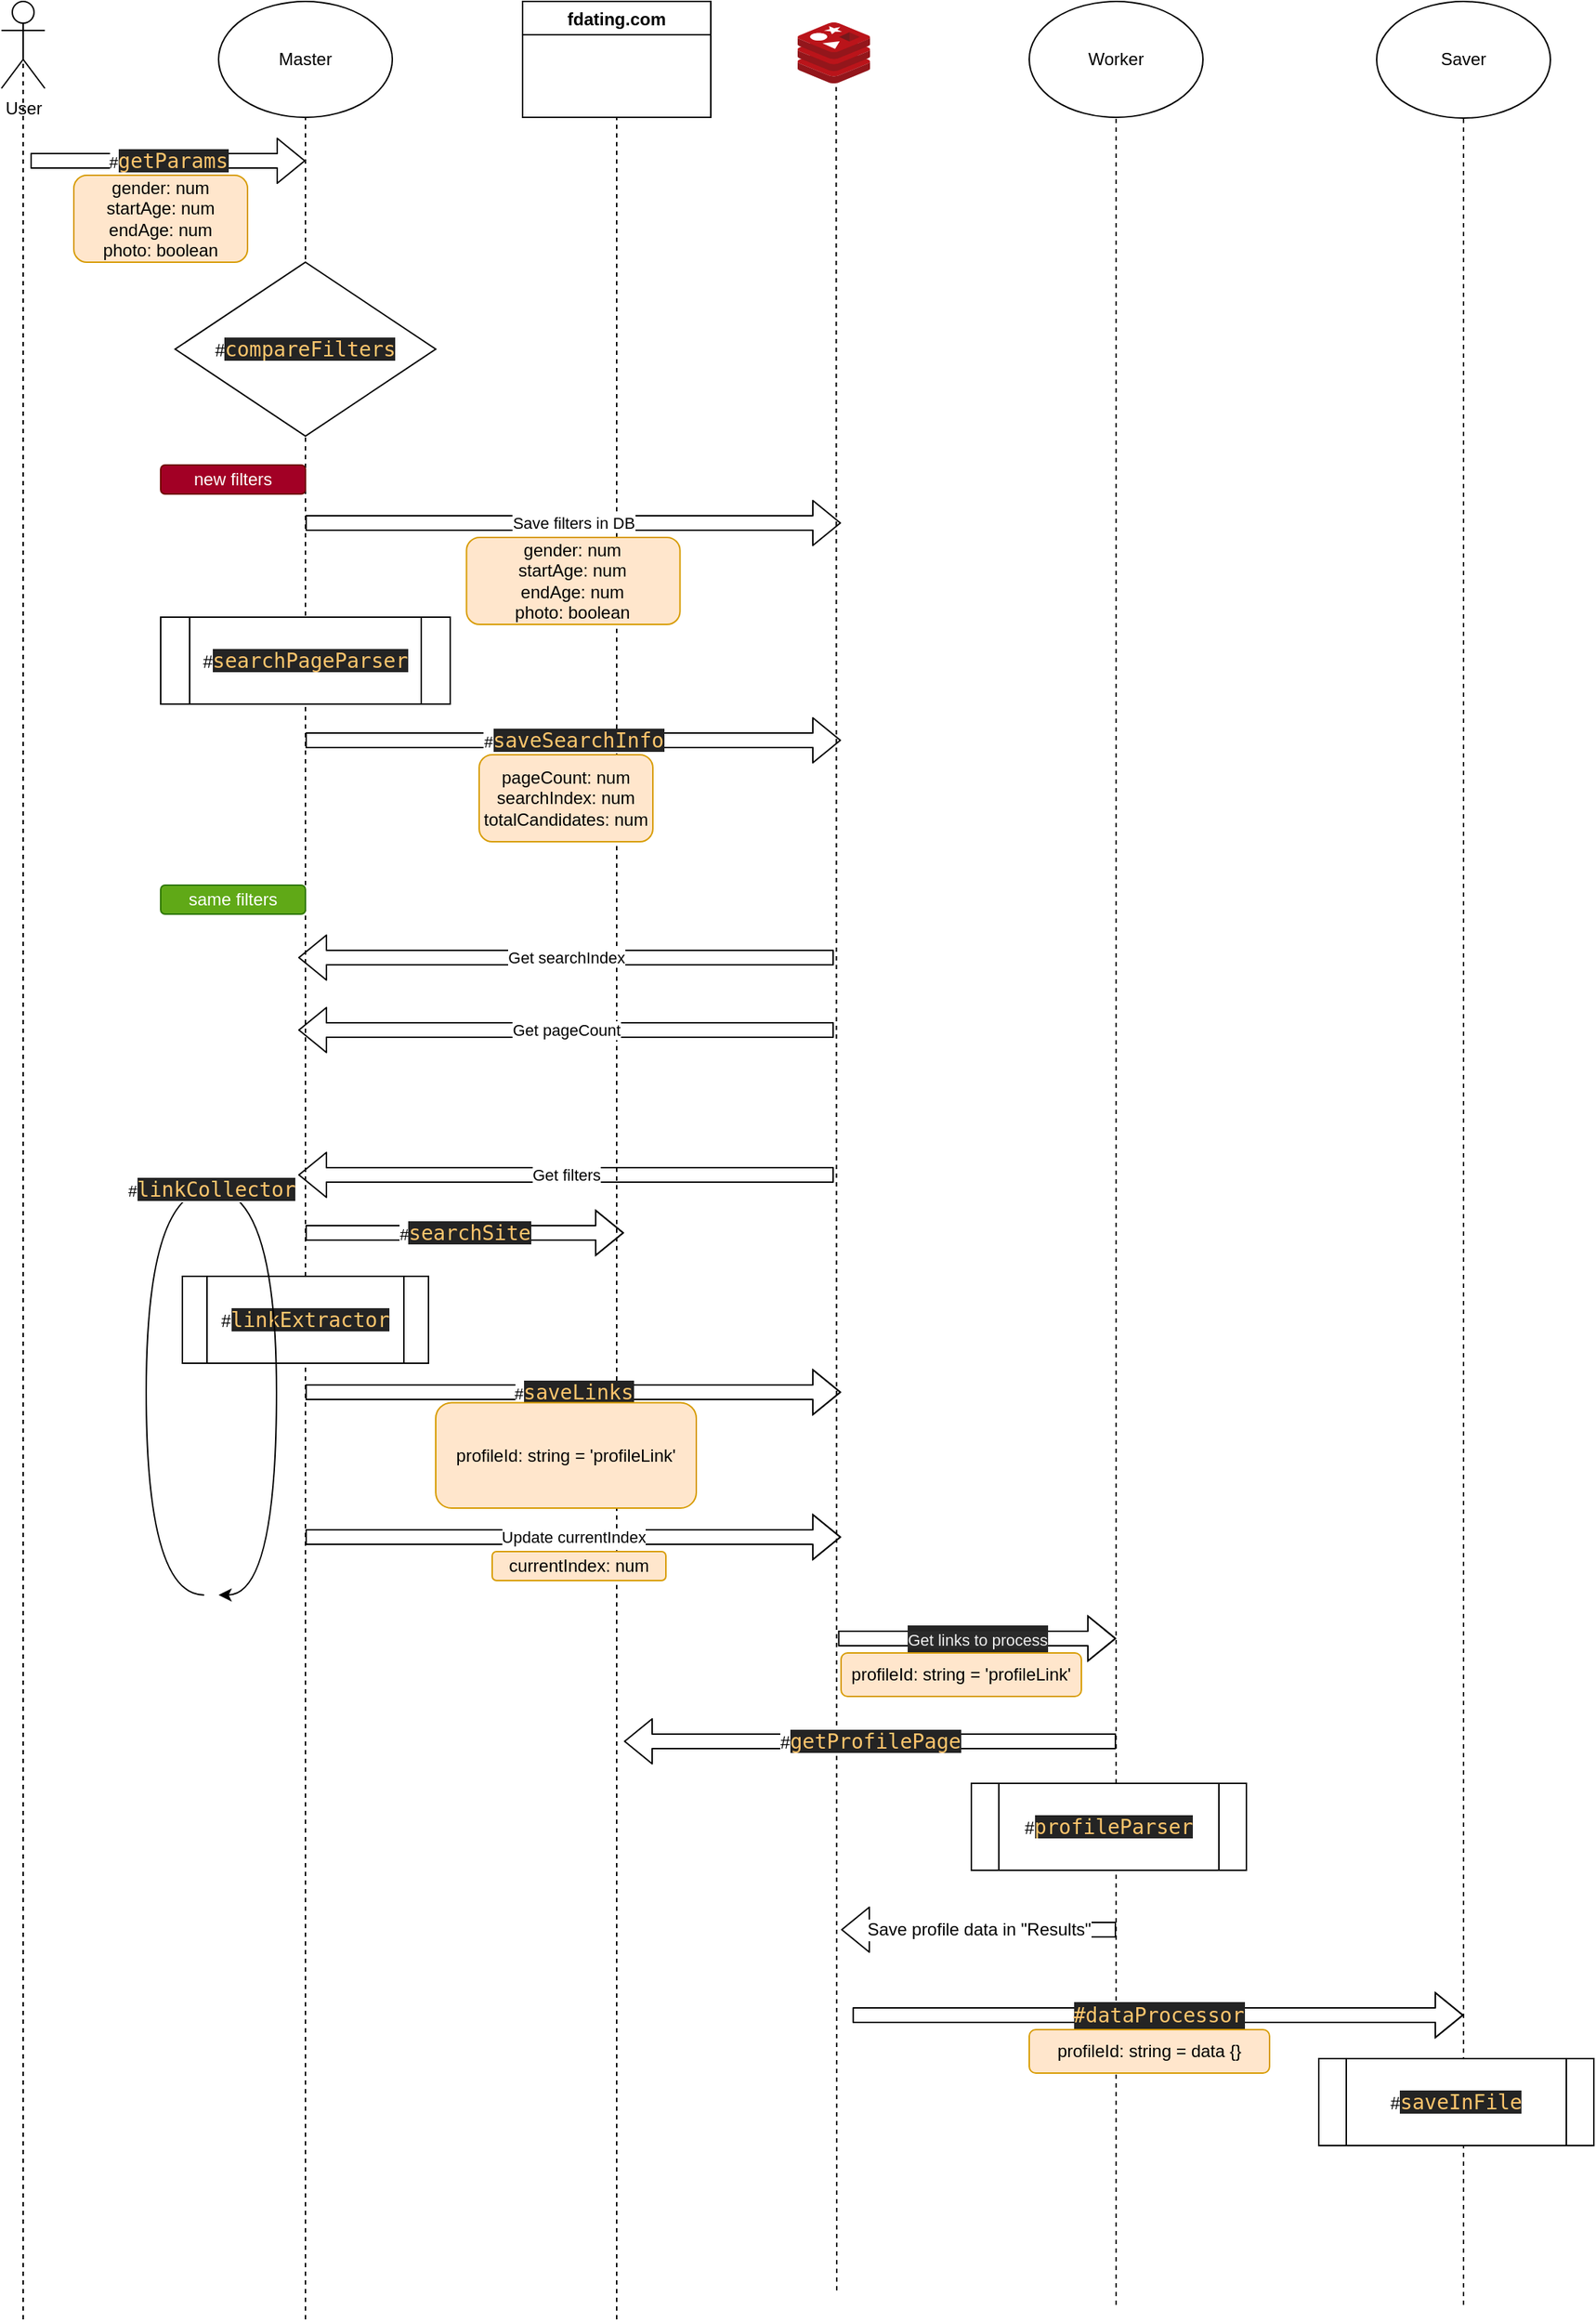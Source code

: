 <mxfile>
    <diagram id="SZXNvtV3E4CguaLO8lRz" name="Page-1">
        <mxGraphModel dx="807" dy="353" grid="1" gridSize="10" guides="1" tooltips="1" connect="1" arrows="1" fold="1" page="1" pageScale="1" pageWidth="1169" pageHeight="827" math="0" shadow="0">
            <root>
                <mxCell id="0"/>
                <mxCell id="1" style="locked=1;" parent="0"/>
                <mxCell id="25" value="" style="group;movable=0;resizable=0;rotatable=0;deletable=0;editable=0;connectable=0;" parent="1" vertex="1" connectable="0">
                    <mxGeometry x="410" y="40" width="130" height="1600" as="geometry"/>
                </mxCell>
                <mxCell id="4" value="fdating.com" style="swimlane;movable=0;resizable=0;rotatable=0;deletable=0;editable=0;connectable=0;" parent="25" vertex="1">
                    <mxGeometry width="130" height="80" as="geometry"/>
                </mxCell>
                <mxCell id="18" value="" style="endArrow=none;dashed=1;html=1;entryX=0.5;entryY=1;entryDx=0;entryDy=0;" parent="25" target="4" edge="1">
                    <mxGeometry width="50" height="50" relative="1" as="geometry">
                        <mxPoint x="65" y="1600.0" as="sourcePoint"/>
                        <mxPoint x="-140.0" y="184.615" as="targetPoint"/>
                    </mxGeometry>
                </mxCell>
                <mxCell id="27" value="" style="group;movable=0;resizable=0;rotatable=0;deletable=0;editable=0;connectable=0;" parent="1" vertex="1" connectable="0">
                    <mxGeometry x="1000" y="40" width="120" height="1600" as="geometry"/>
                </mxCell>
                <mxCell id="15" value="Saver" style="ellipse;whiteSpace=wrap;html=1;" parent="27" vertex="1">
                    <mxGeometry width="120" height="80.503" as="geometry"/>
                </mxCell>
                <mxCell id="20" value="" style="endArrow=none;dashed=1;html=1;entryX=0.5;entryY=1;entryDx=0;entryDy=0;" parent="27" target="15" edge="1">
                    <mxGeometry width="50" height="50" relative="1" as="geometry">
                        <mxPoint x="60" y="1590" as="sourcePoint"/>
                        <mxPoint x="-130" y="90.566" as="targetPoint"/>
                    </mxGeometry>
                </mxCell>
                <mxCell id="26" value="" style="group;movable=0;resizable=0;rotatable=0;deletable=0;editable=0;connectable=0;" parent="27" vertex="1" connectable="0">
                    <mxGeometry x="-240" width="120" height="1590" as="geometry"/>
                </mxCell>
                <mxCell id="14" value="Worker" style="ellipse;whiteSpace=wrap;html=1;" parent="26" vertex="1">
                    <mxGeometry width="120" height="80" as="geometry"/>
                </mxCell>
                <mxCell id="19" value="" style="endArrow=none;dashed=1;html=1;entryX=0.5;entryY=1;entryDx=0;entryDy=0;" parent="26" target="14" edge="1">
                    <mxGeometry width="50" height="50" relative="1" as="geometry">
                        <mxPoint x="60" y="1590" as="sourcePoint"/>
                        <mxPoint x="-155.0" y="185.844" as="targetPoint"/>
                    </mxGeometry>
                </mxCell>
                <mxCell id="28" value="" style="group;movable=0;resizable=0;rotatable=0;deletable=0;editable=0;connectable=0;" parent="1" vertex="1" connectable="0">
                    <mxGeometry x="200" y="40" width="120" height="1600" as="geometry"/>
                </mxCell>
                <mxCell id="11" value="Master" style="ellipse;whiteSpace=wrap;html=1;" parent="28" vertex="1">
                    <mxGeometry width="120" height="80" as="geometry"/>
                </mxCell>
                <mxCell id="16" value="" style="endArrow=none;dashed=1;html=1;entryX=0.5;entryY=1;entryDx=0;entryDy=0;" parent="28" target="11" edge="1">
                    <mxGeometry width="50" height="50" relative="1" as="geometry">
                        <mxPoint x="60" y="1600.0" as="sourcePoint"/>
                        <mxPoint x="100" y="311.688" as="targetPoint"/>
                    </mxGeometry>
                </mxCell>
                <mxCell id="29" value="" style="group;movable=0;resizable=0;rotatable=0;deletable=0;editable=0;connectable=0;" parent="1" vertex="1" connectable="0">
                    <mxGeometry x="50" y="40" width="30" height="1600" as="geometry"/>
                </mxCell>
                <mxCell id="5" value="User" style="shape=umlActor;verticalLabelPosition=bottom;verticalAlign=top;html=1;outlineConnect=0;movable=0;resizable=0;rotatable=0;deletable=0;editable=0;connectable=0;" parent="29" vertex="1">
                    <mxGeometry width="30" height="60" as="geometry"/>
                </mxCell>
                <mxCell id="17" value="" style="endArrow=none;dashed=1;html=1;entryX=0.5;entryY=0.5;entryDx=0;entryDy=0;entryPerimeter=0;" parent="29" target="5" edge="1">
                    <mxGeometry width="50" height="50" relative="1" as="geometry">
                        <mxPoint x="15" y="1600" as="sourcePoint"/>
                        <mxPoint x="220.0" y="187.013" as="targetPoint"/>
                    </mxGeometry>
                </mxCell>
                <mxCell id="30" value="" style="group;movable=0;resizable=0;rotatable=0;deletable=0;editable=0;connectable=0;" parent="1" vertex="1" connectable="0">
                    <mxGeometry x="600" y="54.5" width="50" height="1565.5" as="geometry"/>
                </mxCell>
                <mxCell id="2" value="" style="aspect=fixed;html=1;points=[];align=center;image;fontSize=12;image=img/lib/mscae/Cache_Redis_Product.svg;" parent="30" vertex="1">
                    <mxGeometry width="50" height="42" as="geometry"/>
                </mxCell>
                <mxCell id="21" value="" style="endArrow=none;dashed=1;html=1;entryX=0.533;entryY=1.062;entryDx=0;entryDy=0;entryPerimeter=0;" parent="30" target="2" edge="1">
                    <mxGeometry width="50" height="50" relative="1" as="geometry">
                        <mxPoint x="27" y="1565.5" as="sourcePoint"/>
                        <mxPoint x="-170" y="148.003" as="targetPoint"/>
                    </mxGeometry>
                </mxCell>
                <mxCell id="71" value="Operation" parent="0"/>
                <mxCell id="46" value="" style="group" parent="71" vertex="1" connectable="0">
                    <mxGeometry x="389" y="1100" width="120" height="30" as="geometry"/>
                </mxCell>
                <mxCell id="42" value="Update currentIndex" style="shape=flexArrow;endArrow=classic;html=1;" parent="46" edge="1">
                    <mxGeometry width="50" height="50" relative="1" as="geometry">
                        <mxPoint x="-129" as="sourcePoint"/>
                        <mxPoint x="241" as="targetPoint"/>
                        <Array as="points">
                            <mxPoint x="11"/>
                        </Array>
                    </mxGeometry>
                </mxCell>
                <mxCell id="44" value="&lt;font color=&quot;#000000&quot;&gt;currentIndex: num&lt;br&gt;&lt;/font&gt;" style="rounded=1;whiteSpace=wrap;html=1;fillColor=#ffe6cc;strokeColor=#d79b00;" parent="46" vertex="1">
                    <mxGeometry y="10" width="120" height="20" as="geometry"/>
                </mxCell>
                <mxCell id="32" value="#&lt;span style=&quot;color: rgb(255 , 198 , 109) ; background-color: rgb(36 , 36 , 36) ; font-family: &amp;#34;droid sans mono&amp;#34; , monospace , monospace , &amp;#34;droid sans fallback&amp;#34; ; font-size: 14px&quot;&gt;searchSite&lt;/span&gt;" style="shape=flexArrow;endArrow=classic;html=1;" parent="71" edge="1">
                    <mxGeometry width="50" height="50" relative="1" as="geometry">
                        <mxPoint x="260" y="890" as="sourcePoint"/>
                        <mxPoint x="480" y="890" as="targetPoint"/>
                        <Array as="points">
                            <mxPoint x="390" y="890"/>
                        </Array>
                    </mxGeometry>
                </mxCell>
                <mxCell id="41" value="#&lt;span style=&quot;color: rgb(255 , 198 , 109) ; background-color: rgb(36 , 36 , 36) ; font-family: &amp;#34;droid sans mono&amp;#34; , monospace , monospace , &amp;#34;droid sans fallback&amp;#34; ; font-size: 14px&quot;&gt;linkExtractor&lt;/span&gt;" style="shape=process;whiteSpace=wrap;html=1;backgroundOutline=1;" parent="71" vertex="1">
                    <mxGeometry x="175" y="920" width="170" height="60" as="geometry"/>
                </mxCell>
                <mxCell id="55" value="#&lt;span style=&quot;color: rgb(255 , 198 , 109) ; background-color: rgb(36 , 36 , 36) ; font-family: &amp;#34;droid sans mono&amp;#34; , monospace , monospace , &amp;#34;droid sans fallback&amp;#34; ; font-size: 14px&quot;&gt;linkCollector&lt;/span&gt;" style="endArrow=classic;html=1;edgeStyle=orthogonalEdgeStyle;curved=1;" parent="71" edge="1">
                    <mxGeometry width="50" height="50" relative="1" as="geometry">
                        <mxPoint x="190" y="1140" as="sourcePoint"/>
                        <mxPoint x="200" y="1140" as="targetPoint"/>
                        <Array as="points">
                            <mxPoint x="150" y="1140"/>
                            <mxPoint x="150" y="860"/>
                            <mxPoint x="240" y="860"/>
                            <mxPoint x="240" y="1140"/>
                        </Array>
                    </mxGeometry>
                </mxCell>
                <mxCell id="70" value="Get filters" style="shape=flexArrow;endArrow=classic;html=1;" parent="71" edge="1">
                    <mxGeometry x="255" y="850" width="50" height="50" as="geometry">
                        <mxPoint x="625.0" y="850" as="sourcePoint"/>
                        <mxPoint x="255" y="850" as="targetPoint"/>
                    </mxGeometry>
                </mxCell>
                <mxCell id="64" value="Get searchIndex" style="shape=flexArrow;endArrow=classic;html=1;" parent="71" edge="1">
                    <mxGeometry x="255" y="700" width="50" height="50" as="geometry">
                        <mxPoint x="625" y="700" as="sourcePoint"/>
                        <mxPoint x="255" y="700" as="targetPoint"/>
                    </mxGeometry>
                </mxCell>
                <mxCell id="69" value="Get pageCount" style="shape=flexArrow;endArrow=classic;html=1;" parent="71" edge="1">
                    <mxGeometry x="255" y="750" width="50" height="50" as="geometry">
                        <mxPoint x="625" y="750" as="sourcePoint"/>
                        <mxPoint x="255" y="750" as="targetPoint"/>
                    </mxGeometry>
                </mxCell>
                <mxCell id="40" value="" style="group" parent="71" vertex="1" connectable="0">
                    <mxGeometry x="260" y="550" width="370" height="70" as="geometry"/>
                </mxCell>
                <mxCell id="38" value="#&lt;span style=&quot;color: rgb(255 , 198 , 109) ; background-color: rgb(36 , 36 , 36) ; font-family: &amp;#34;droid sans mono&amp;#34; , monospace , monospace , &amp;#34;droid sans fallback&amp;#34; ; font-size: 14px&quot;&gt;saveSearchInfo&lt;/span&gt;" style="shape=flexArrow;endArrow=classic;html=1;" parent="40" edge="1">
                    <mxGeometry width="50" height="50" relative="1" as="geometry">
                        <mxPoint as="sourcePoint"/>
                        <mxPoint x="370" as="targetPoint"/>
                        <Array as="points"/>
                    </mxGeometry>
                </mxCell>
                <mxCell id="36" value="&lt;font color=&quot;#000000&quot;&gt;pageCount: num&lt;br&gt;searchIndex: num&lt;br&gt;totalCandidates: num&lt;br&gt;&lt;/font&gt;" style="rounded=1;whiteSpace=wrap;html=1;fillColor=#ffe6cc;strokeColor=#d79b00;" parent="40" vertex="1">
                    <mxGeometry x="120" y="10" width="120" height="60" as="geometry"/>
                </mxCell>
                <mxCell id="34" value="#&lt;span style=&quot;color: rgb(255 , 198 , 109) ; background-color: rgb(36 , 36 , 36) ; font-family: &amp;#34;droid sans mono&amp;#34; , monospace , monospace , &amp;#34;droid sans fallback&amp;#34; ; font-size: 14px&quot;&gt;searchPageParser&lt;/span&gt;" style="shape=process;whiteSpace=wrap;html=1;backgroundOutline=1;" parent="71" vertex="1">
                    <mxGeometry x="160" y="465" width="200" height="60" as="geometry"/>
                </mxCell>
                <mxCell id="52" value="" style="group" parent="71" vertex="1" connectable="0">
                    <mxGeometry x="260" y="400" width="370" height="70" as="geometry"/>
                </mxCell>
                <mxCell id="53" value="&lt;font color=&quot;#000000&quot;&gt;gender: num&lt;br&gt;startAge: num&lt;br&gt;endAge: num&lt;br&gt;photo: boolean&lt;br&gt;&lt;/font&gt;" style="rounded=1;whiteSpace=wrap;html=1;fillColor=#ffe6cc;strokeColor=#d79b00;" parent="52" vertex="1">
                    <mxGeometry x="111.251" y="10" width="147.498" height="60" as="geometry"/>
                </mxCell>
                <mxCell id="54" value="Save filters in DB" style="shape=flexArrow;endArrow=classic;html=1;" parent="52" edge="1">
                    <mxGeometry width="50" height="50" relative="1" as="geometry">
                        <mxPoint as="sourcePoint"/>
                        <mxPoint x="370" as="targetPoint"/>
                    </mxGeometry>
                </mxCell>
                <mxCell id="23" value="#&lt;span style=&quot;color: rgb(255 , 198 , 109) ; background-color: rgb(36 , 36 , 36) ; font-family: &amp;#34;droid sans mono&amp;#34; , monospace , monospace , &amp;#34;droid sans fallback&amp;#34; ; font-size: 14px&quot;&gt;compareFilters&lt;/span&gt;" style="rhombus;whiteSpace=wrap;html=1;" parent="71" vertex="1">
                    <mxGeometry x="170" y="220" width="180" height="120" as="geometry"/>
                </mxCell>
                <mxCell id="22" value="#&lt;span style=&quot;color: rgb(255 , 198 , 109) ; background-color: rgb(36 , 36 , 36) ; font-family: &amp;#34;droid sans mono&amp;#34; , monospace , monospace , &amp;#34;droid sans fallback&amp;#34; ; font-size: 14px&quot;&gt;getParams&lt;/span&gt;" style="shape=flexArrow;endArrow=classic;html=1;" parent="71" edge="1">
                    <mxGeometry x="70" y="150" width="50" height="50" as="geometry">
                        <mxPoint x="70" y="150" as="sourcePoint"/>
                        <mxPoint x="260" y="150" as="targetPoint"/>
                    </mxGeometry>
                </mxCell>
                <mxCell id="7" value="&lt;font color=&quot;#000000&quot;&gt;gender: num&lt;br&gt;startAge: num&lt;br&gt;endAge: num&lt;br&gt;photo: boolean&lt;br&gt;&lt;/font&gt;" style="rounded=1;whiteSpace=wrap;html=1;fillColor=#ffe6cc;strokeColor=#d79b00;" parent="71" vertex="1">
                    <mxGeometry x="100" y="160" width="120" height="60" as="geometry"/>
                </mxCell>
                <mxCell id="48" value="" style="group" parent="71" vertex="1" connectable="0">
                    <mxGeometry x="387" y="1000" width="180" height="80" as="geometry"/>
                </mxCell>
                <mxCell id="45" value="#&lt;span style=&quot;color: rgb(255 , 198 , 109) ; background-color: rgb(36 , 36 , 36) ; font-family: &amp;#34;droid sans mono&amp;#34; , monospace , monospace , &amp;#34;droid sans fallback&amp;#34; ; font-size: 14px&quot;&gt;saveLinks&lt;/span&gt;" style="shape=flexArrow;endArrow=classic;html=1;" parent="48" edge="1">
                    <mxGeometry width="50" height="50" relative="1" as="geometry">
                        <mxPoint x="-127" as="sourcePoint"/>
                        <mxPoint x="243" as="targetPoint"/>
                        <Array as="points">
                            <mxPoint x="13"/>
                        </Array>
                    </mxGeometry>
                </mxCell>
                <mxCell id="47" value="&lt;font color=&quot;#000000&quot;&gt;profileId: string = 'profileLink'&lt;br&gt;&lt;/font&gt;" style="rounded=1;whiteSpace=wrap;html=1;fillColor=#ffe6cc;strokeColor=#d79b00;" parent="48" vertex="1">
                    <mxGeometry x="-37" y="7.2" width="180" height="72.8" as="geometry"/>
                </mxCell>
                <mxCell id="59" value="new filters" style="rounded=1;whiteSpace=wrap;html=1;fillColor=#a20025;strokeColor=#6F0000;fontColor=#ffffff;" parent="71" vertex="1">
                    <mxGeometry x="160" y="360" width="100" height="20" as="geometry"/>
                </mxCell>
                <mxCell id="57" value="same filters" style="rounded=1;whiteSpace=wrap;html=1;fillColor=#60a917;strokeColor=#2D7600;fontColor=#ffffff;" parent="71" vertex="1">
                    <mxGeometry x="160" y="650" width="100" height="20" as="geometry"/>
                </mxCell>
                <mxCell id="78" value="" style="group" parent="71" vertex="1" connectable="0">
                    <mxGeometry x="630" y="1170" width="166" height="40" as="geometry"/>
                </mxCell>
                <mxCell id="76" value="&lt;div style=&quot;color: rgb(204 , 204 , 204) ; background-color: rgb(36 , 36 , 36) ; font-family: &amp;#34;droid sans mono&amp;#34; , monospace , monospace , &amp;#34;droid sans fallback&amp;#34; ; font-size: 14px ; line-height: 19px&quot;&gt;&lt;span style=&quot;color: rgb(240 , 240 , 240) ; font-family: &amp;#34;helvetica&amp;#34; ; font-size: 11px ; background-color: rgb(42 , 42 , 42)&quot;&gt;Get links to process&lt;/span&gt;&lt;br&gt;&lt;/div&gt;" style="shape=flexArrow;endArrow=classic;html=1;" parent="78" edge="1">
                    <mxGeometry x="115" width="50" height="50" as="geometry">
                        <mxPoint x="-2.122" as="sourcePoint"/>
                        <mxPoint x="190" as="targetPoint"/>
                        <Array as="points">
                            <mxPoint x="126.989"/>
                        </Array>
                    </mxGeometry>
                </mxCell>
                <mxCell id="77" value="&lt;font color=&quot;#000000&quot;&gt;profileId: string = 'profileLink'&lt;br&gt;&lt;/font&gt;" style="rounded=1;whiteSpace=wrap;html=1;fillColor=#ffe6cc;strokeColor=#d79b00;" parent="78" vertex="1">
                    <mxGeometry y="10" width="166" height="30" as="geometry"/>
                </mxCell>
                <mxCell id="80" value="#&lt;span style=&quot;color: rgb(255 , 198 , 109) ; background-color: rgb(36 , 36 , 36) ; font-family: &amp;#34;droid sans mono&amp;#34; , monospace , monospace , &amp;#34;droid sans fallback&amp;#34; ; font-size: 14px&quot;&gt;profileParser&lt;/span&gt;" style="shape=process;whiteSpace=wrap;html=1;backgroundOutline=1;" parent="71" vertex="1">
                    <mxGeometry x="720" y="1270" width="190" height="60" as="geometry"/>
                </mxCell>
                <mxCell id="81" value="&lt;span style=&quot;font-size: 12px&quot;&gt;#&lt;/span&gt;&lt;span style=&quot;color: rgb(255 , 198 , 109) ; background-color: rgb(36 , 36 , 36) ; font-family: &amp;#34;droid sans mono&amp;#34; , monospace , monospace , &amp;#34;droid sans fallback&amp;#34; ; font-size: 14px&quot;&gt;getProfilePage&lt;/span&gt;" style="shape=flexArrow;endArrow=classic;html=1;" parent="71" edge="1">
                    <mxGeometry x="450" y="1241" width="50" height="50" as="geometry">
                        <mxPoint x="820" y="1241" as="sourcePoint"/>
                        <mxPoint x="480" y="1241" as="targetPoint"/>
                    </mxGeometry>
                </mxCell>
                <mxCell id="82" value="&lt;span style=&quot;font-size: 12px&quot;&gt;Save profile data in &quot;Results&quot;&lt;/span&gt;" style="shape=flexArrow;endArrow=classic;html=1;" parent="71" edge="1">
                    <mxGeometry x="450" y="1371" width="50" height="50" as="geometry">
                        <mxPoint x="820" y="1371.0" as="sourcePoint"/>
                        <mxPoint x="630" y="1371" as="targetPoint"/>
                    </mxGeometry>
                </mxCell>
                <mxCell id="84" value="&lt;div style=&quot;color: rgb(204 , 204 , 204) ; background-color: rgb(36 , 36 , 36) ; font-family: &amp;#34;droid sans mono&amp;#34; , monospace , monospace , &amp;#34;droid sans fallback&amp;#34; ; font-size: 14px ; line-height: 19px&quot;&gt;&lt;span style=&quot;color: #ffc66d&quot;&gt;#dataProcessor&lt;/span&gt;&lt;/div&gt;" style="shape=flexArrow;endArrow=classic;html=1;" parent="71" edge="1">
                    <mxGeometry x="755" y="1430" width="50" height="50" as="geometry">
                        <mxPoint x="637.878" y="1430" as="sourcePoint"/>
                        <mxPoint x="1060" y="1430" as="targetPoint"/>
                        <Array as="points">
                            <mxPoint x="766.989" y="1430"/>
                        </Array>
                    </mxGeometry>
                </mxCell>
                <mxCell id="85" value="&lt;font color=&quot;#000000&quot;&gt;profileId: string = data {}&lt;br&gt;&lt;/font&gt;" style="rounded=1;whiteSpace=wrap;html=1;fillColor=#ffe6cc;strokeColor=#d79b00;" parent="71" vertex="1">
                    <mxGeometry x="760" y="1440" width="166" height="30" as="geometry"/>
                </mxCell>
                <mxCell id="86" value="#&lt;span style=&quot;color: rgb(255 , 198 , 109) ; background-color: rgb(36 , 36 , 36) ; font-family: &amp;#34;droid sans mono&amp;#34; , monospace , monospace , &amp;#34;droid sans fallback&amp;#34; ; font-size: 14px&quot;&gt;saveInFile&lt;/span&gt;" style="shape=process;whiteSpace=wrap;html=1;backgroundOutline=1;" parent="71" vertex="1">
                    <mxGeometry x="960" y="1460" width="190" height="60" as="geometry"/>
                </mxCell>
            </root>
        </mxGraphModel>
    </diagram>
</mxfile>